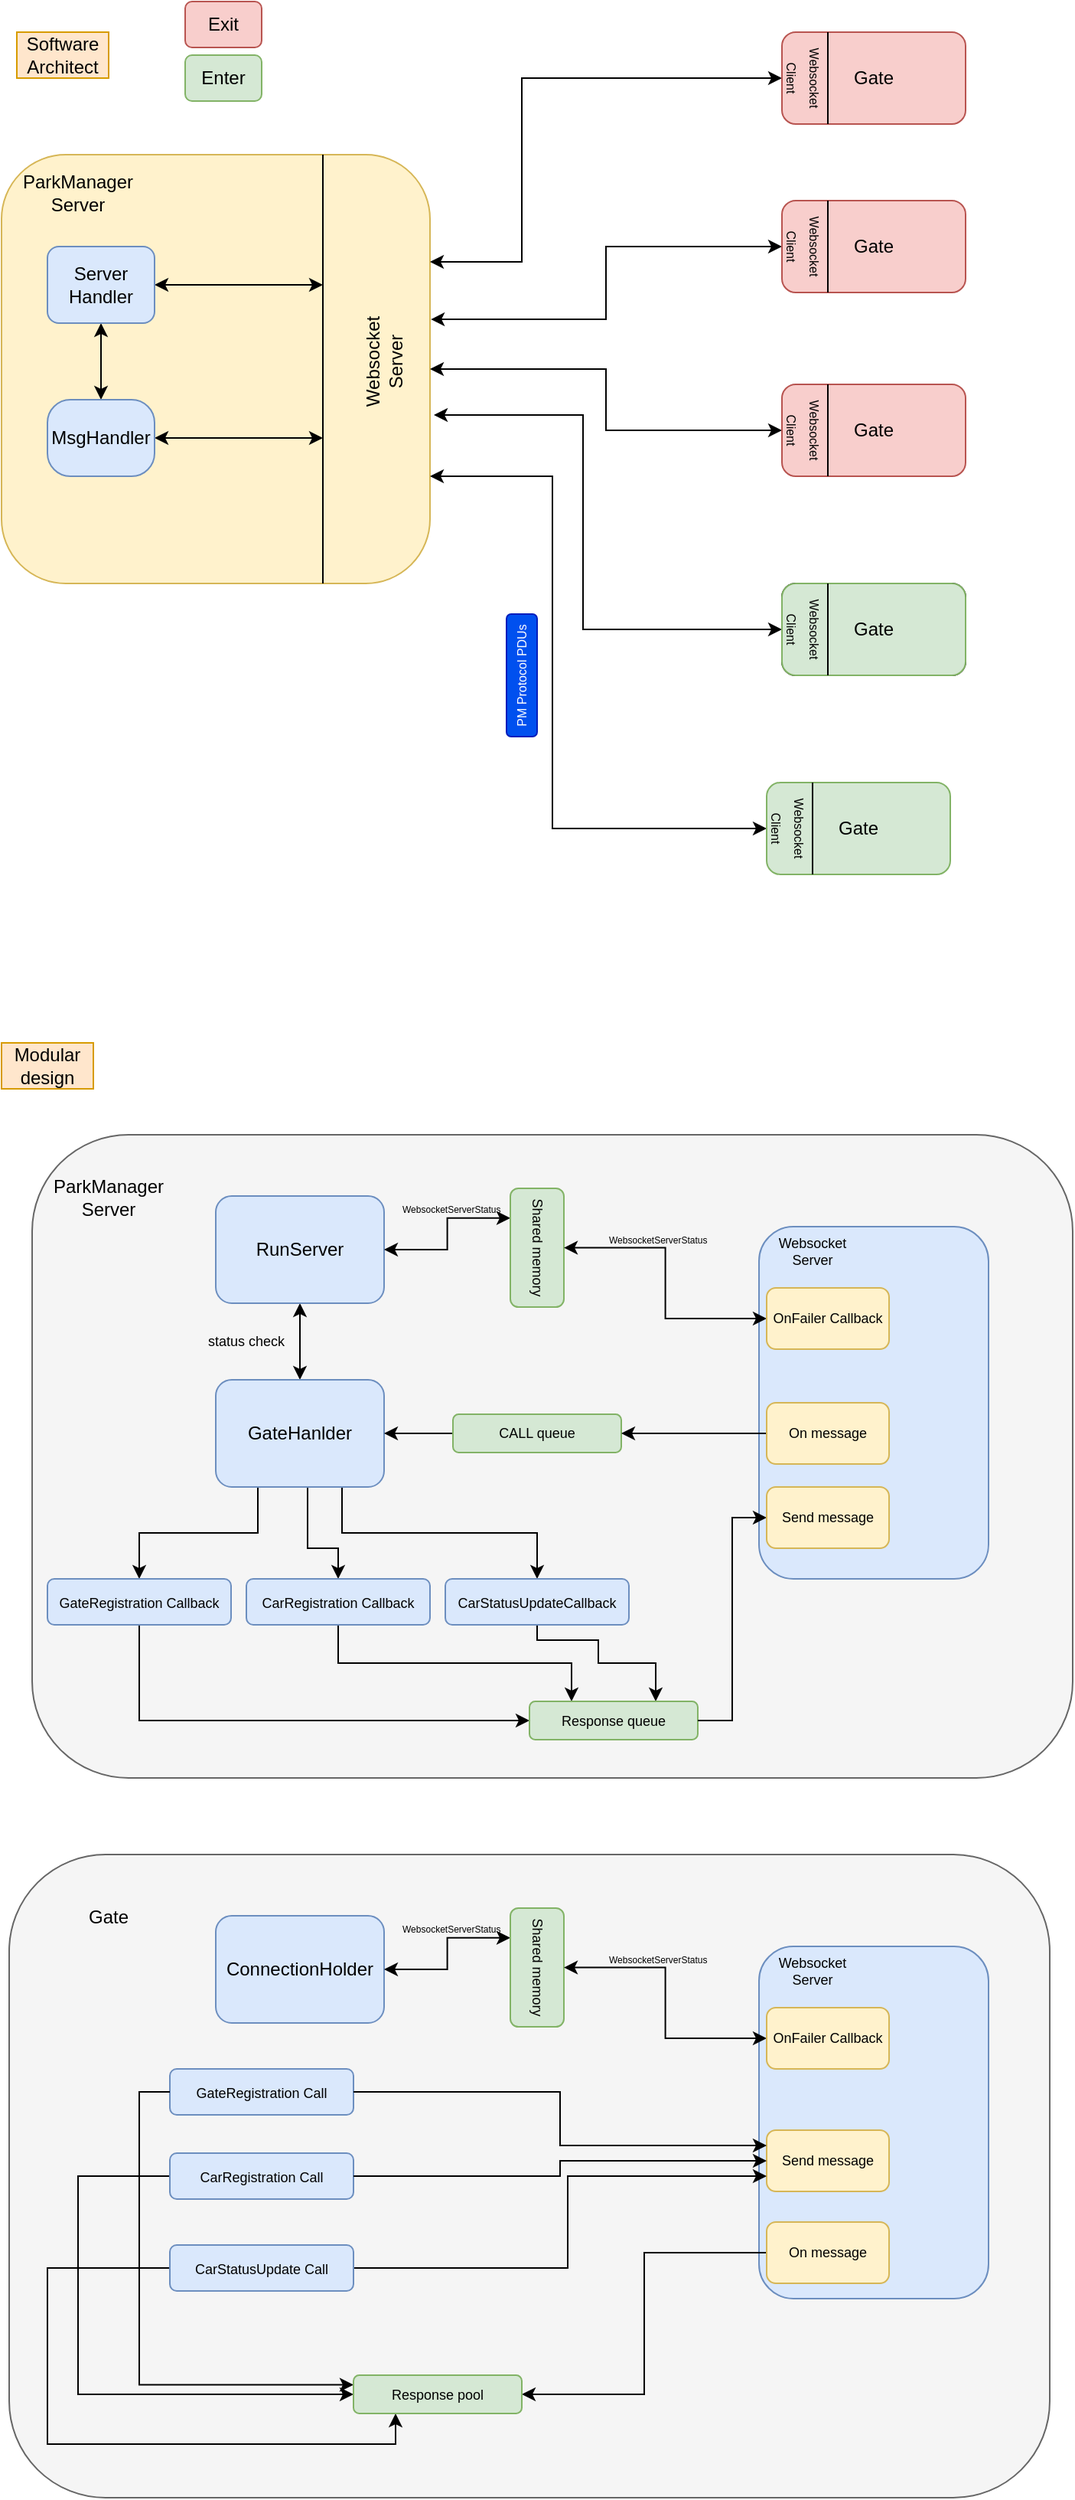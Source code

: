 <mxfile version="16.5.1" type="device" pages="5"><diagram id="ccvPEzOWgVInyqFFcZeO" name="ParkManager"><mxGraphModel dx="981" dy="597" grid="1" gridSize="10" guides="1" tooltips="1" connect="1" arrows="1" fold="1" page="1" pageScale="1" pageWidth="850" pageHeight="1100" math="0" shadow="0"><root><mxCell id="0"/><mxCell id="1" parent="0"/><mxCell id="xAMWjw6cHR-2HZPbJ4rY-1" value="" style="rounded=1;whiteSpace=wrap;html=1;fillColor=#fff2cc;strokeColor=#d6b656;" parent="1" vertex="1"><mxGeometry x="60" y="270" width="280" height="280" as="geometry"/></mxCell><mxCell id="xAMWjw6cHR-2HZPbJ4rY-3" value="ParkManager Server" style="text;html=1;strokeColor=none;fillColor=none;align=center;verticalAlign=middle;whiteSpace=wrap;rounded=0;" parent="1" vertex="1"><mxGeometry x="80" y="280" width="60" height="30" as="geometry"/></mxCell><mxCell id="xAMWjw6cHR-2HZPbJ4rY-14" style="edgeStyle=orthogonalEdgeStyle;rounded=0;orthogonalLoop=1;jettySize=auto;html=1;exitX=0;exitY=0.5;exitDx=0;exitDy=0;entryX=1;entryY=0.25;entryDx=0;entryDy=0;startArrow=classic;startFill=1;" parent="1" source="xAMWjw6cHR-2HZPbJ4rY-8" target="xAMWjw6cHR-2HZPbJ4rY-1" edge="1"><mxGeometry relative="1" as="geometry"><Array as="points"><mxPoint x="400" y="220"/><mxPoint x="400" y="340"/></Array></mxGeometry></mxCell><mxCell id="xAMWjw6cHR-2HZPbJ4rY-8" value="Gate" style="rounded=1;whiteSpace=wrap;html=1;fillColor=#f8cecc;strokeColor=#b85450;" parent="1" vertex="1"><mxGeometry x="570" y="190" width="120" height="60" as="geometry"/></mxCell><mxCell id="xAMWjw6cHR-2HZPbJ4rY-15" style="edgeStyle=orthogonalEdgeStyle;rounded=0;orthogonalLoop=1;jettySize=auto;html=1;exitX=0;exitY=0.5;exitDx=0;exitDy=0;entryX=1.002;entryY=0.384;entryDx=0;entryDy=0;entryPerimeter=0;startArrow=classic;startFill=1;" parent="1" source="xAMWjw6cHR-2HZPbJ4rY-9" target="xAMWjw6cHR-2HZPbJ4rY-1" edge="1"><mxGeometry relative="1" as="geometry"><Array as="points"><mxPoint x="455" y="330"/><mxPoint x="455" y="378"/></Array></mxGeometry></mxCell><mxCell id="xAMWjw6cHR-2HZPbJ4rY-9" value="Gate" style="rounded=1;whiteSpace=wrap;html=1;fillColor=#f8cecc;strokeColor=#b85450;" parent="1" vertex="1"><mxGeometry x="570" y="300" width="120" height="60" as="geometry"/></mxCell><mxCell id="xAMWjw6cHR-2HZPbJ4rY-16" style="edgeStyle=orthogonalEdgeStyle;rounded=0;orthogonalLoop=1;jettySize=auto;html=1;exitX=0;exitY=0.5;exitDx=0;exitDy=0;entryX=1;entryY=0.5;entryDx=0;entryDy=0;startArrow=classic;startFill=1;" parent="1" source="xAMWjw6cHR-2HZPbJ4rY-10" target="xAMWjw6cHR-2HZPbJ4rY-1" edge="1"><mxGeometry relative="1" as="geometry"/></mxCell><mxCell id="xAMWjw6cHR-2HZPbJ4rY-10" value="Gate" style="rounded=1;whiteSpace=wrap;html=1;fillColor=#f8cecc;strokeColor=#b85450;" parent="1" vertex="1"><mxGeometry x="570" y="420" width="120" height="60" as="geometry"/></mxCell><mxCell id="xAMWjw6cHR-2HZPbJ4rY-11" value="Gate" style="rounded=1;whiteSpace=wrap;html=1;" parent="1" vertex="1"><mxGeometry x="570" y="550" width="120" height="60" as="geometry"/></mxCell><mxCell id="xAMWjw6cHR-2HZPbJ4rY-23" style="edgeStyle=orthogonalEdgeStyle;rounded=0;orthogonalLoop=1;jettySize=auto;html=1;exitX=0;exitY=0.5;exitDx=0;exitDy=0;startArrow=classic;startFill=1;" parent="1" source="xAMWjw6cHR-2HZPbJ4rY-12" edge="1"><mxGeometry relative="1" as="geometry"><mxPoint x="340" y="480" as="targetPoint"/><Array as="points"><mxPoint x="420" y="710"/><mxPoint x="420" y="480"/></Array></mxGeometry></mxCell><mxCell id="xAMWjw6cHR-2HZPbJ4rY-12" value="Gate" style="rounded=1;whiteSpace=wrap;html=1;fillColor=#d5e8d4;strokeColor=#82b366;" parent="1" vertex="1"><mxGeometry x="560" y="680" width="120" height="60" as="geometry"/></mxCell><mxCell id="xAMWjw6cHR-2HZPbJ4rY-25" style="edgeStyle=orthogonalEdgeStyle;rounded=0;orthogonalLoop=1;jettySize=auto;html=1;exitX=0;exitY=0.5;exitDx=0;exitDy=0;entryX=1.009;entryY=0.607;entryDx=0;entryDy=0;entryPerimeter=0;startArrow=classic;startFill=1;" parent="1" source="xAMWjw6cHR-2HZPbJ4rY-13" target="xAMWjw6cHR-2HZPbJ4rY-1" edge="1"><mxGeometry relative="1" as="geometry"><Array as="points"><mxPoint x="440" y="580"/><mxPoint x="440" y="440"/></Array></mxGeometry></mxCell><mxCell id="xAMWjw6cHR-2HZPbJ4rY-13" value="Gate" style="rounded=1;whiteSpace=wrap;html=1;fillColor=#d5e8d4;strokeColor=#82b366;" parent="1" vertex="1"><mxGeometry x="570" y="550" width="120" height="60" as="geometry"/></mxCell><mxCell id="xAMWjw6cHR-2HZPbJ4rY-22" value="" style="endArrow=none;html=1;rounded=0;entryX=0.75;entryY=0;entryDx=0;entryDy=0;" parent="1" target="xAMWjw6cHR-2HZPbJ4rY-1" edge="1"><mxGeometry width="50" height="50" relative="1" as="geometry"><mxPoint x="270" y="550" as="sourcePoint"/><mxPoint x="290" y="390" as="targetPoint"/></mxGeometry></mxCell><mxCell id="xAMWjw6cHR-2HZPbJ4rY-26" value="Websocket Server" style="text;html=1;strokeColor=none;fillColor=none;align=center;verticalAlign=middle;whiteSpace=wrap;rounded=0;rotation=-90;" parent="1" vertex="1"><mxGeometry x="280" y="390" width="60" height="30" as="geometry"/></mxCell><mxCell id="xAMWjw6cHR-2HZPbJ4rY-30" style="edgeStyle=orthogonalEdgeStyle;rounded=0;orthogonalLoop=1;jettySize=auto;html=1;exitX=1;exitY=0.5;exitDx=0;exitDy=0;startArrow=classic;startFill=1;" parent="1" source="xAMWjw6cHR-2HZPbJ4rY-27" edge="1"><mxGeometry relative="1" as="geometry"><mxPoint x="270" y="355" as="targetPoint"/></mxGeometry></mxCell><mxCell id="xAMWjw6cHR-2HZPbJ4rY-32" style="edgeStyle=orthogonalEdgeStyle;rounded=0;orthogonalLoop=1;jettySize=auto;html=1;exitX=0.5;exitY=1;exitDx=0;exitDy=0;entryX=0.5;entryY=0;entryDx=0;entryDy=0;startArrow=classic;startFill=1;" parent="1" source="xAMWjw6cHR-2HZPbJ4rY-27" target="xAMWjw6cHR-2HZPbJ4rY-29" edge="1"><mxGeometry relative="1" as="geometry"/></mxCell><mxCell id="xAMWjw6cHR-2HZPbJ4rY-27" value="Server Handler" style="rounded=1;whiteSpace=wrap;html=1;fillColor=#dae8fc;strokeColor=#6c8ebf;" parent="1" vertex="1"><mxGeometry x="90" y="330" width="70" height="50" as="geometry"/></mxCell><mxCell id="xAMWjw6cHR-2HZPbJ4rY-31" style="edgeStyle=orthogonalEdgeStyle;rounded=0;orthogonalLoop=1;jettySize=auto;html=1;exitX=1;exitY=0.5;exitDx=0;exitDy=0;startArrow=classic;startFill=1;" parent="1" source="xAMWjw6cHR-2HZPbJ4rY-29" edge="1"><mxGeometry relative="1" as="geometry"><mxPoint x="270" y="455" as="targetPoint"/></mxGeometry></mxCell><mxCell id="xAMWjw6cHR-2HZPbJ4rY-29" value="MsgHandler" style="rounded=1;whiteSpace=wrap;html=1;arcSize=30;fillColor=#dae8fc;strokeColor=#6c8ebf;" parent="1" vertex="1"><mxGeometry x="90" y="430" width="70" height="50" as="geometry"/></mxCell><mxCell id="icVspY-uI6BDMVssYA2z-1" value="" style="endArrow=none;html=1;rounded=0;entryX=0.25;entryY=0;entryDx=0;entryDy=0;exitX=0.25;exitY=1;exitDx=0;exitDy=0;" parent="1" source="xAMWjw6cHR-2HZPbJ4rY-8" target="xAMWjw6cHR-2HZPbJ4rY-8" edge="1"><mxGeometry width="50" height="50" relative="1" as="geometry"><mxPoint x="570" y="240" as="sourcePoint"/><mxPoint x="620" y="190" as="targetPoint"/></mxGeometry></mxCell><mxCell id="icVspY-uI6BDMVssYA2z-2" value="" style="endArrow=none;html=1;rounded=0;entryX=0.25;entryY=0;entryDx=0;entryDy=0;exitX=0.25;exitY=1;exitDx=0;exitDy=0;" parent="1" edge="1"><mxGeometry width="50" height="50" relative="1" as="geometry"><mxPoint x="600" y="360" as="sourcePoint"/><mxPoint x="600" y="300" as="targetPoint"/></mxGeometry></mxCell><mxCell id="icVspY-uI6BDMVssYA2z-4" value="" style="endArrow=none;html=1;rounded=0;entryX=0.25;entryY=0;entryDx=0;entryDy=0;exitX=0.25;exitY=1;exitDx=0;exitDy=0;" parent="1" edge="1"><mxGeometry width="50" height="50" relative="1" as="geometry"><mxPoint x="600" y="480" as="sourcePoint"/><mxPoint x="600" y="420" as="targetPoint"/></mxGeometry></mxCell><mxCell id="icVspY-uI6BDMVssYA2z-5" value="" style="endArrow=none;html=1;rounded=0;entryX=0.25;entryY=0;entryDx=0;entryDy=0;exitX=0.25;exitY=1;exitDx=0;exitDy=0;" parent="1" edge="1"><mxGeometry width="50" height="50" relative="1" as="geometry"><mxPoint x="600" y="610" as="sourcePoint"/><mxPoint x="600" y="550" as="targetPoint"/></mxGeometry></mxCell><mxCell id="icVspY-uI6BDMVssYA2z-6" value="" style="endArrow=none;html=1;rounded=0;entryX=0.25;entryY=0;entryDx=0;entryDy=0;exitX=0.25;exitY=1;exitDx=0;exitDy=0;" parent="1" edge="1"><mxGeometry width="50" height="50" relative="1" as="geometry"><mxPoint x="590" y="740" as="sourcePoint"/><mxPoint x="590" y="680" as="targetPoint"/></mxGeometry></mxCell><mxCell id="icVspY-uI6BDMVssYA2z-7" value="&lt;font style=&quot;font-size: 8px&quot;&gt;Websocket Client&lt;/font&gt;" style="text;html=1;strokeColor=none;fillColor=none;align=center;verticalAlign=middle;whiteSpace=wrap;rounded=0;rotation=90;" parent="1" vertex="1"><mxGeometry x="560" y="442.5" width="50" height="15" as="geometry"/></mxCell><mxCell id="icVspY-uI6BDMVssYA2z-9" value="&lt;font style=&quot;font-size: 8px&quot;&gt;Websocket Client&lt;/font&gt;" style="text;html=1;strokeColor=none;fillColor=none;align=center;verticalAlign=middle;whiteSpace=wrap;rounded=0;rotation=90;" parent="1" vertex="1"><mxGeometry x="560" y="572.5" width="50" height="15" as="geometry"/></mxCell><mxCell id="icVspY-uI6BDMVssYA2z-10" value="&lt;font style=&quot;font-size: 8px&quot;&gt;Websocket Client&lt;/font&gt;" style="text;html=1;strokeColor=none;fillColor=none;align=center;verticalAlign=middle;whiteSpace=wrap;rounded=0;rotation=90;" parent="1" vertex="1"><mxGeometry x="550" y="702.5" width="50" height="15" as="geometry"/></mxCell><mxCell id="icVspY-uI6BDMVssYA2z-11" value="&lt;font style=&quot;font-size: 8px&quot;&gt;Websocket Client&lt;/font&gt;" style="text;html=1;strokeColor=none;fillColor=none;align=center;verticalAlign=middle;whiteSpace=wrap;rounded=0;rotation=90;" parent="1" vertex="1"><mxGeometry x="560" y="322.5" width="50" height="15" as="geometry"/></mxCell><mxCell id="icVspY-uI6BDMVssYA2z-12" value="&lt;font style=&quot;font-size: 8px&quot;&gt;Websocket Client&lt;/font&gt;" style="text;html=1;strokeColor=none;fillColor=none;align=center;verticalAlign=middle;whiteSpace=wrap;rounded=0;rotation=90;" parent="1" vertex="1"><mxGeometry x="560" y="213.75" width="50" height="12.5" as="geometry"/></mxCell><mxCell id="vKrY3HdO_2nC5hR45J8D-1" value="PM Protocol PDUs" style="rounded=1;whiteSpace=wrap;html=1;fontSize=8;rotation=-90;fillColor=#0050ef;strokeColor=#001DBC;fontColor=#ffffff;" parent="1" vertex="1"><mxGeometry x="360" y="600" width="80" height="20" as="geometry"/></mxCell><mxCell id="LNc6ZpSHFN269FD_98l3-1" value="Software Architect" style="text;html=1;strokeColor=#d79b00;fillColor=#ffe6cc;align=center;verticalAlign=middle;whiteSpace=wrap;rounded=0;" vertex="1" parent="1"><mxGeometry x="70" y="190" width="60" height="30" as="geometry"/></mxCell><mxCell id="LNc6ZpSHFN269FD_98l3-2" value="Modular design" style="text;html=1;strokeColor=#d79b00;fillColor=#ffe6cc;align=center;verticalAlign=middle;whiteSpace=wrap;rounded=0;" vertex="1" parent="1"><mxGeometry x="60" y="850" width="60" height="30" as="geometry"/></mxCell><mxCell id="LNc6ZpSHFN269FD_98l3-3" value="" style="rounded=1;whiteSpace=wrap;html=1;fillColor=#f5f5f5;fontColor=#333333;strokeColor=#666666;" vertex="1" parent="1"><mxGeometry x="80" y="910" width="680" height="420" as="geometry"/></mxCell><mxCell id="LNc6ZpSHFN269FD_98l3-4" value="ParkManager Server" style="text;html=1;strokeColor=none;fillColor=none;align=center;verticalAlign=middle;whiteSpace=wrap;rounded=0;" vertex="1" parent="1"><mxGeometry x="100" y="936.25" width="60" height="30" as="geometry"/></mxCell><mxCell id="JlPHNmOYEcWDHcw0Kgma-4" style="edgeStyle=orthogonalEdgeStyle;rounded=0;orthogonalLoop=1;jettySize=auto;html=1;exitX=0.5;exitY=1;exitDx=0;exitDy=0;entryX=0.5;entryY=0;entryDx=0;entryDy=0;fontSize=9;startArrow=classic;startFill=1;" edge="1" parent="1" source="LNc6ZpSHFN269FD_98l3-5" target="LNc6ZpSHFN269FD_98l3-7"><mxGeometry relative="1" as="geometry"/></mxCell><mxCell id="LNc6ZpSHFN269FD_98l3-5" value="RunServer" style="rounded=1;whiteSpace=wrap;html=1;fillColor=#dae8fc;strokeColor=#6c8ebf;" vertex="1" parent="1"><mxGeometry x="200" y="950" width="110" height="70" as="geometry"/></mxCell><mxCell id="JlPHNmOYEcWDHcw0Kgma-1" style="edgeStyle=orthogonalEdgeStyle;rounded=0;orthogonalLoop=1;jettySize=auto;html=1;exitX=0.25;exitY=1;exitDx=0;exitDy=0;fontSize=9;" edge="1" parent="1" source="LNc6ZpSHFN269FD_98l3-7" target="LNc6ZpSHFN269FD_98l3-9"><mxGeometry relative="1" as="geometry"/></mxCell><mxCell id="JlPHNmOYEcWDHcw0Kgma-2" style="edgeStyle=orthogonalEdgeStyle;rounded=0;orthogonalLoop=1;jettySize=auto;html=1;exitX=0.5;exitY=1;exitDx=0;exitDy=0;entryX=0.5;entryY=0;entryDx=0;entryDy=0;fontSize=9;" edge="1" parent="1" source="LNc6ZpSHFN269FD_98l3-7" target="4vvNLvdqRkYEd7FX4shW-1"><mxGeometry relative="1" as="geometry"><Array as="points"><mxPoint x="260" y="1140"/><mxPoint x="260" y="1180"/><mxPoint x="280" y="1180"/></Array></mxGeometry></mxCell><mxCell id="JlPHNmOYEcWDHcw0Kgma-3" style="edgeStyle=orthogonalEdgeStyle;rounded=0;orthogonalLoop=1;jettySize=auto;html=1;exitX=0.75;exitY=1;exitDx=0;exitDy=0;entryX=0.5;entryY=0;entryDx=0;entryDy=0;fontSize=9;" edge="1" parent="1" source="LNc6ZpSHFN269FD_98l3-7" target="Hw7435iLDRdHjNxrCk1t-1"><mxGeometry relative="1" as="geometry"/></mxCell><mxCell id="LNc6ZpSHFN269FD_98l3-7" value="GateHanlder" style="rounded=1;whiteSpace=wrap;html=1;fillColor=#dae8fc;strokeColor=#6c8ebf;" vertex="1" parent="1"><mxGeometry x="200" y="1070" width="110" height="70" as="geometry"/></mxCell><mxCell id="JlPHNmOYEcWDHcw0Kgma-33" style="edgeStyle=orthogonalEdgeStyle;rounded=0;orthogonalLoop=1;jettySize=auto;html=1;exitX=0.5;exitY=1;exitDx=0;exitDy=0;entryX=0;entryY=0.5;entryDx=0;entryDy=0;fontSize=9;startArrow=none;startFill=0;endArrow=classic;endFill=1;" edge="1" parent="1" source="LNc6ZpSHFN269FD_98l3-9" target="JlPHNmOYEcWDHcw0Kgma-22"><mxGeometry relative="1" as="geometry"/></mxCell><mxCell id="LNc6ZpSHFN269FD_98l3-9" value="&lt;font style=&quot;font-size: 9px&quot;&gt;GateRegistration Callback&lt;/font&gt;" style="rounded=1;whiteSpace=wrap;html=1;fillColor=#dae8fc;strokeColor=#6c8ebf;" vertex="1" parent="1"><mxGeometry x="90" y="1200" width="120" height="30" as="geometry"/></mxCell><mxCell id="JlPHNmOYEcWDHcw0Kgma-34" style="edgeStyle=orthogonalEdgeStyle;rounded=0;orthogonalLoop=1;jettySize=auto;html=1;exitX=0.5;exitY=1;exitDx=0;exitDy=0;entryX=0.25;entryY=0;entryDx=0;entryDy=0;fontSize=9;startArrow=none;startFill=0;endArrow=classic;endFill=1;" edge="1" parent="1" source="4vvNLvdqRkYEd7FX4shW-1" target="JlPHNmOYEcWDHcw0Kgma-22"><mxGeometry relative="1" as="geometry"/></mxCell><mxCell id="4vvNLvdqRkYEd7FX4shW-1" value="&lt;font style=&quot;font-size: 9px&quot;&gt;&lt;span&gt;CarRegistration&lt;/span&gt;&amp;nbsp;Callback&lt;/font&gt;" style="rounded=1;whiteSpace=wrap;html=1;fillColor=#dae8fc;strokeColor=#6c8ebf;" vertex="1" parent="1"><mxGeometry x="220" y="1200" width="120" height="30" as="geometry"/></mxCell><mxCell id="JlPHNmOYEcWDHcw0Kgma-35" style="edgeStyle=orthogonalEdgeStyle;rounded=0;orthogonalLoop=1;jettySize=auto;html=1;exitX=0.5;exitY=1;exitDx=0;exitDy=0;entryX=0.75;entryY=0;entryDx=0;entryDy=0;fontSize=9;startArrow=none;startFill=0;endArrow=classic;endFill=1;" edge="1" parent="1" source="Hw7435iLDRdHjNxrCk1t-1" target="JlPHNmOYEcWDHcw0Kgma-22"><mxGeometry relative="1" as="geometry"><Array as="points"><mxPoint x="410" y="1240"/><mxPoint x="450" y="1240"/><mxPoint x="450" y="1255"/><mxPoint x="488" y="1255"/></Array></mxGeometry></mxCell><mxCell id="Hw7435iLDRdHjNxrCk1t-1" value="&lt;font style=&quot;font-size: 9px&quot;&gt;&lt;span&gt;CarStatusUpdate&lt;/span&gt;Callback&lt;/font&gt;" style="rounded=1;whiteSpace=wrap;html=1;fillColor=#dae8fc;strokeColor=#6c8ebf;" vertex="1" parent="1"><mxGeometry x="350" y="1200" width="120" height="30" as="geometry"/></mxCell><mxCell id="JlPHNmOYEcWDHcw0Kgma-5" value="status check" style="text;html=1;strokeColor=none;fillColor=none;align=center;verticalAlign=middle;whiteSpace=wrap;rounded=0;fontSize=9;" vertex="1" parent="1"><mxGeometry x="190" y="1030" width="60" height="30" as="geometry"/></mxCell><mxCell id="JlPHNmOYEcWDHcw0Kgma-7" style="edgeStyle=orthogonalEdgeStyle;rounded=0;orthogonalLoop=1;jettySize=auto;html=1;exitX=0.25;exitY=1;exitDx=0;exitDy=0;fontSize=9;startArrow=classic;startFill=1;" edge="1" parent="1" source="JlPHNmOYEcWDHcw0Kgma-6" target="LNc6ZpSHFN269FD_98l3-5"><mxGeometry relative="1" as="geometry"/></mxCell><mxCell id="JlPHNmOYEcWDHcw0Kgma-6" value="Shared memory" style="rounded=1;whiteSpace=wrap;html=1;fontSize=9;rotation=90;fillColor=#d5e8d4;strokeColor=#82b366;" vertex="1" parent="1"><mxGeometry x="371.25" y="966.25" width="77.5" height="35" as="geometry"/></mxCell><mxCell id="JlPHNmOYEcWDHcw0Kgma-9" value="&lt;font style=&quot;font-size: 6px&quot;&gt;WebsocketServerStatus&lt;/font&gt;" style="text;whiteSpace=wrap;html=1;fontSize=9;" vertex="1" parent="1"><mxGeometry x="320" y="946.25" width="60" height="20" as="geometry"/></mxCell><mxCell id="JlPHNmOYEcWDHcw0Kgma-13" style="edgeStyle=orthogonalEdgeStyle;rounded=0;orthogonalLoop=1;jettySize=auto;html=1;exitX=0;exitY=0.5;exitDx=0;exitDy=0;entryX=1;entryY=0.5;entryDx=0;entryDy=0;fontSize=9;startArrow=none;startFill=0;" edge="1" parent="1" source="JlPHNmOYEcWDHcw0Kgma-12" target="LNc6ZpSHFN269FD_98l3-7"><mxGeometry relative="1" as="geometry"/></mxCell><mxCell id="JlPHNmOYEcWDHcw0Kgma-12" value="&lt;font style=&quot;font-size: 9px&quot;&gt;CALL queue&lt;/font&gt;" style="rounded=1;whiteSpace=wrap;html=1;fontSize=6;fillColor=#d5e8d4;strokeColor=#82b366;" vertex="1" parent="1"><mxGeometry x="355" y="1092.5" width="110" height="25" as="geometry"/></mxCell><mxCell id="JlPHNmOYEcWDHcw0Kgma-14" value="" style="rounded=1;whiteSpace=wrap;html=1;fontSize=9;rotation=90;fillColor=#dae8fc;strokeColor=#6c8ebf;" vertex="1" parent="1"><mxGeometry x="515" y="1010" width="230" height="150" as="geometry"/></mxCell><mxCell id="JlPHNmOYEcWDHcw0Kgma-15" value="Websocket Server" style="text;html=1;strokeColor=none;fillColor=none;align=center;verticalAlign=middle;whiteSpace=wrap;rounded=0;fontSize=9;" vertex="1" parent="1"><mxGeometry x="560" y="971.25" width="60" height="30" as="geometry"/></mxCell><mxCell id="JlPHNmOYEcWDHcw0Kgma-20" style="edgeStyle=orthogonalEdgeStyle;rounded=0;orthogonalLoop=1;jettySize=auto;html=1;exitX=0;exitY=0.5;exitDx=0;exitDy=0;fontSize=9;startArrow=classic;startFill=1;endArrow=classic;endFill=1;" edge="1" parent="1" source="JlPHNmOYEcWDHcw0Kgma-17" target="JlPHNmOYEcWDHcw0Kgma-6"><mxGeometry relative="1" as="geometry"/></mxCell><mxCell id="JlPHNmOYEcWDHcw0Kgma-17" value="OnFailer Callback" style="rounded=1;whiteSpace=wrap;html=1;fontSize=9;fillColor=#fff2cc;strokeColor=#d6b656;" vertex="1" parent="1"><mxGeometry x="560" y="1010" width="80" height="40" as="geometry"/></mxCell><mxCell id="JlPHNmOYEcWDHcw0Kgma-19" style="edgeStyle=orthogonalEdgeStyle;rounded=0;orthogonalLoop=1;jettySize=auto;html=1;exitX=0;exitY=0.5;exitDx=0;exitDy=0;entryX=1;entryY=0.5;entryDx=0;entryDy=0;fontSize=9;startArrow=none;startFill=0;endArrow=classic;endFill=1;" edge="1" parent="1" source="JlPHNmOYEcWDHcw0Kgma-18" target="JlPHNmOYEcWDHcw0Kgma-12"><mxGeometry relative="1" as="geometry"/></mxCell><mxCell id="JlPHNmOYEcWDHcw0Kgma-18" value="On message" style="rounded=1;whiteSpace=wrap;html=1;fontSize=9;fillColor=#fff2cc;strokeColor=#d6b656;" vertex="1" parent="1"><mxGeometry x="560" y="1085" width="80" height="40" as="geometry"/></mxCell><mxCell id="JlPHNmOYEcWDHcw0Kgma-21" value="&lt;font style=&quot;font-size: 6px&quot;&gt;WebsocketServerStatus&lt;/font&gt;" style="text;whiteSpace=wrap;html=1;fontSize=9;" vertex="1" parent="1"><mxGeometry x="455" y="966.25" width="60" height="20" as="geometry"/></mxCell><mxCell id="JlPHNmOYEcWDHcw0Kgma-22" value="&lt;font style=&quot;font-size: 9px&quot;&gt;Response queue&lt;/font&gt;" style="rounded=1;whiteSpace=wrap;html=1;fontSize=6;fillColor=#d5e8d4;strokeColor=#82b366;" vertex="1" parent="1"><mxGeometry x="405" y="1280" width="110" height="25" as="geometry"/></mxCell><mxCell id="JlPHNmOYEcWDHcw0Kgma-32" style="edgeStyle=orthogonalEdgeStyle;rounded=0;orthogonalLoop=1;jettySize=auto;html=1;exitX=0;exitY=0.5;exitDx=0;exitDy=0;entryX=1;entryY=0.5;entryDx=0;entryDy=0;fontSize=9;startArrow=classic;startFill=1;endArrow=none;endFill=0;" edge="1" parent="1" source="JlPHNmOYEcWDHcw0Kgma-29" target="JlPHNmOYEcWDHcw0Kgma-22"><mxGeometry relative="1" as="geometry"/></mxCell><mxCell id="JlPHNmOYEcWDHcw0Kgma-29" value="Send message" style="rounded=1;whiteSpace=wrap;html=1;fontSize=9;fillColor=#fff2cc;strokeColor=#d6b656;" vertex="1" parent="1"><mxGeometry x="560" y="1140" width="80" height="40" as="geometry"/></mxCell><mxCell id="JlPHNmOYEcWDHcw0Kgma-36" value="" style="rounded=1;whiteSpace=wrap;html=1;fillColor=#f5f5f5;strokeColor=#666666;fontColor=#333333;" vertex="1" parent="1"><mxGeometry x="65" y="1380" width="680" height="420" as="geometry"/></mxCell><mxCell id="JlPHNmOYEcWDHcw0Kgma-37" value="Gate" style="text;html=1;strokeColor=none;fillColor=none;align=center;verticalAlign=middle;whiteSpace=wrap;rounded=0;" vertex="1" parent="1"><mxGeometry x="100" y="1406.25" width="60" height="30" as="geometry"/></mxCell><mxCell id="JlPHNmOYEcWDHcw0Kgma-39" value="ConnectionHolder" style="rounded=1;whiteSpace=wrap;html=1;fillColor=#dae8fc;strokeColor=#6c8ebf;" vertex="1" parent="1"><mxGeometry x="200" y="1420" width="110" height="70" as="geometry"/></mxCell><mxCell id="JlPHNmOYEcWDHcw0Kgma-45" value="&lt;font style=&quot;font-size: 9px&quot;&gt;GateRegistration Call&lt;/font&gt;" style="rounded=1;whiteSpace=wrap;html=1;fillColor=#dae8fc;strokeColor=#6c8ebf;" vertex="1" parent="1"><mxGeometry x="170" y="1520" width="120" height="30" as="geometry"/></mxCell><mxCell id="JlPHNmOYEcWDHcw0Kgma-80" style="edgeStyle=orthogonalEdgeStyle;rounded=0;orthogonalLoop=1;jettySize=auto;html=1;exitX=0;exitY=0.5;exitDx=0;exitDy=0;entryX=0;entryY=0.5;entryDx=0;entryDy=0;fontSize=9;startArrow=none;startFill=0;endArrow=classic;endFill=1;" edge="1" parent="1" source="JlPHNmOYEcWDHcw0Kgma-47" target="JlPHNmOYEcWDHcw0Kgma-77"><mxGeometry relative="1" as="geometry"><Array as="points"><mxPoint x="110" y="1590"/><mxPoint x="110" y="1733"/></Array></mxGeometry></mxCell><mxCell id="JlPHNmOYEcWDHcw0Kgma-47" value="&lt;font style=&quot;font-size: 9px&quot;&gt;&lt;span&gt;CarRegistration&lt;/span&gt;&amp;nbsp;Call&lt;/font&gt;" style="rounded=1;whiteSpace=wrap;html=1;fillColor=#dae8fc;strokeColor=#6c8ebf;" vertex="1" parent="1"><mxGeometry x="170" y="1575" width="120" height="30" as="geometry"/></mxCell><mxCell id="JlPHNmOYEcWDHcw0Kgma-51" style="edgeStyle=orthogonalEdgeStyle;rounded=0;orthogonalLoop=1;jettySize=auto;html=1;exitX=0.25;exitY=1;exitDx=0;exitDy=0;fontSize=9;startArrow=classic;startFill=1;" edge="1" parent="1" source="JlPHNmOYEcWDHcw0Kgma-52" target="JlPHNmOYEcWDHcw0Kgma-39"><mxGeometry relative="1" as="geometry"/></mxCell><mxCell id="JlPHNmOYEcWDHcw0Kgma-52" value="Shared memory" style="rounded=1;whiteSpace=wrap;html=1;fontSize=9;rotation=90;fillColor=#d5e8d4;strokeColor=#82b366;" vertex="1" parent="1"><mxGeometry x="371.25" y="1436.25" width="77.5" height="35" as="geometry"/></mxCell><mxCell id="JlPHNmOYEcWDHcw0Kgma-56" value="" style="rounded=1;whiteSpace=wrap;html=1;fontSize=9;rotation=90;fillColor=#dae8fc;strokeColor=#6c8ebf;" vertex="1" parent="1"><mxGeometry x="515" y="1480" width="230" height="150" as="geometry"/></mxCell><mxCell id="JlPHNmOYEcWDHcw0Kgma-53" value="&lt;font style=&quot;font-size: 6px&quot;&gt;WebsocketServerStatus&lt;/font&gt;" style="text;whiteSpace=wrap;html=1;fontSize=9;" vertex="1" parent="1"><mxGeometry x="320" y="1416.25" width="60" height="20" as="geometry"/></mxCell><mxCell id="JlPHNmOYEcWDHcw0Kgma-57" value="Websocket Server" style="text;html=1;strokeColor=none;fillColor=none;align=center;verticalAlign=middle;whiteSpace=wrap;rounded=0;fontSize=9;" vertex="1" parent="1"><mxGeometry x="560" y="1441.25" width="60" height="30" as="geometry"/></mxCell><mxCell id="JlPHNmOYEcWDHcw0Kgma-58" style="edgeStyle=orthogonalEdgeStyle;rounded=0;orthogonalLoop=1;jettySize=auto;html=1;exitX=0;exitY=0.5;exitDx=0;exitDy=0;fontSize=9;startArrow=classic;startFill=1;endArrow=classic;endFill=1;" edge="1" parent="1" source="JlPHNmOYEcWDHcw0Kgma-59" target="JlPHNmOYEcWDHcw0Kgma-52"><mxGeometry relative="1" as="geometry"/></mxCell><mxCell id="JlPHNmOYEcWDHcw0Kgma-59" value="OnFailer Callback" style="rounded=1;whiteSpace=wrap;html=1;fontSize=9;fillColor=#fff2cc;strokeColor=#d6b656;" vertex="1" parent="1"><mxGeometry x="560" y="1480" width="80" height="40" as="geometry"/></mxCell><mxCell id="JlPHNmOYEcWDHcw0Kgma-78" style="edgeStyle=orthogonalEdgeStyle;rounded=0;orthogonalLoop=1;jettySize=auto;html=1;exitX=0;exitY=0.5;exitDx=0;exitDy=0;entryX=1;entryY=0.5;entryDx=0;entryDy=0;fontSize=9;startArrow=none;startFill=0;endArrow=classic;endFill=1;" edge="1" parent="1" source="JlPHNmOYEcWDHcw0Kgma-61" target="JlPHNmOYEcWDHcw0Kgma-77"><mxGeometry relative="1" as="geometry"/></mxCell><mxCell id="JlPHNmOYEcWDHcw0Kgma-61" value="On message" style="rounded=1;whiteSpace=wrap;html=1;fontSize=9;fillColor=#fff2cc;strokeColor=#d6b656;" vertex="1" parent="1"><mxGeometry x="560" y="1620" width="80" height="40" as="geometry"/></mxCell><mxCell id="JlPHNmOYEcWDHcw0Kgma-62" value="&lt;font style=&quot;font-size: 6px&quot;&gt;WebsocketServerStatus&lt;/font&gt;" style="text;whiteSpace=wrap;html=1;fontSize=9;" vertex="1" parent="1"><mxGeometry x="455" y="1436.25" width="60" height="20" as="geometry"/></mxCell><mxCell id="JlPHNmOYEcWDHcw0Kgma-65" value="Send message" style="rounded=1;whiteSpace=wrap;html=1;fontSize=9;fillColor=#fff2cc;strokeColor=#d6b656;" vertex="1" parent="1"><mxGeometry x="560" y="1560" width="80" height="40" as="geometry"/></mxCell><mxCell id="JlPHNmOYEcWDHcw0Kgma-66" value="Exit" style="rounded=1;whiteSpace=wrap;html=1;fillColor=#f8cecc;strokeColor=#b85450;" vertex="1" parent="1"><mxGeometry x="180" y="170" width="50" height="30" as="geometry"/></mxCell><mxCell id="JlPHNmOYEcWDHcw0Kgma-67" value="Enter" style="rounded=1;whiteSpace=wrap;html=1;fillColor=#d5e8d4;strokeColor=#82b366;" vertex="1" parent="1"><mxGeometry x="180" y="205" width="50" height="30" as="geometry"/></mxCell><mxCell id="JlPHNmOYEcWDHcw0Kgma-76" style="edgeStyle=orthogonalEdgeStyle;rounded=0;orthogonalLoop=1;jettySize=auto;html=1;exitX=1;exitY=0.5;exitDx=0;exitDy=0;entryX=0;entryY=0.75;entryDx=0;entryDy=0;fontSize=9;startArrow=none;startFill=0;endArrow=classic;endFill=1;" edge="1" parent="1" source="JlPHNmOYEcWDHcw0Kgma-68" target="JlPHNmOYEcWDHcw0Kgma-65"><mxGeometry relative="1" as="geometry"><Array as="points"><mxPoint x="430" y="1650"/><mxPoint x="430" y="1590"/></Array></mxGeometry></mxCell><mxCell id="JlPHNmOYEcWDHcw0Kgma-81" style="edgeStyle=orthogonalEdgeStyle;rounded=0;orthogonalLoop=1;jettySize=auto;html=1;exitX=0;exitY=0.5;exitDx=0;exitDy=0;entryX=0.25;entryY=1;entryDx=0;entryDy=0;fontSize=9;startArrow=none;startFill=0;endArrow=classic;endFill=1;" edge="1" parent="1" source="JlPHNmOYEcWDHcw0Kgma-68" target="JlPHNmOYEcWDHcw0Kgma-77"><mxGeometry relative="1" as="geometry"><Array as="points"><mxPoint x="90" y="1650"/><mxPoint x="90" y="1765"/><mxPoint x="317" y="1765"/></Array></mxGeometry></mxCell><mxCell id="JlPHNmOYEcWDHcw0Kgma-68" value="&lt;font style=&quot;font-size: 9px&quot;&gt;CarStatusUpdate Call&lt;/font&gt;" style="rounded=1;whiteSpace=wrap;html=1;fillColor=#dae8fc;strokeColor=#6c8ebf;" vertex="1" parent="1"><mxGeometry x="170" y="1635" width="120" height="30" as="geometry"/></mxCell><mxCell id="JlPHNmOYEcWDHcw0Kgma-73" style="edgeStyle=orthogonalEdgeStyle;rounded=0;orthogonalLoop=1;jettySize=auto;html=1;exitX=1;exitY=0.5;exitDx=0;exitDy=0;entryX=0;entryY=0.25;entryDx=0;entryDy=0;fontSize=9;startArrow=none;startFill=0;endArrow=classic;endFill=1;" edge="1" parent="1" source="JlPHNmOYEcWDHcw0Kgma-45" target="JlPHNmOYEcWDHcw0Kgma-65"><mxGeometry relative="1" as="geometry"/></mxCell><mxCell id="JlPHNmOYEcWDHcw0Kgma-74" style="edgeStyle=orthogonalEdgeStyle;rounded=0;orthogonalLoop=1;jettySize=auto;html=1;exitX=1;exitY=0.5;exitDx=0;exitDy=0;fontSize=9;startArrow=none;startFill=0;endArrow=classic;endFill=1;" edge="1" parent="1" source="JlPHNmOYEcWDHcw0Kgma-47" target="JlPHNmOYEcWDHcw0Kgma-65"><mxGeometry relative="1" as="geometry"/></mxCell><mxCell id="JlPHNmOYEcWDHcw0Kgma-79" style="edgeStyle=orthogonalEdgeStyle;rounded=0;orthogonalLoop=1;jettySize=auto;html=1;exitX=0;exitY=0.25;exitDx=0;exitDy=0;entryX=0;entryY=0.5;entryDx=0;entryDy=0;fontSize=9;startArrow=classic;startFill=1;endArrow=none;endFill=0;" edge="1" parent="1" source="JlPHNmOYEcWDHcw0Kgma-77" target="JlPHNmOYEcWDHcw0Kgma-45"><mxGeometry relative="1" as="geometry"/></mxCell><mxCell id="JlPHNmOYEcWDHcw0Kgma-77" value="&lt;font style=&quot;font-size: 9px&quot;&gt;Response pool&lt;/font&gt;" style="rounded=1;whiteSpace=wrap;html=1;fontSize=6;fillColor=#d5e8d4;strokeColor=#82b366;" vertex="1" parent="1"><mxGeometry x="290" y="1720" width="110" height="25" as="geometry"/></mxCell></root></mxGraphModel></diagram><diagram id="Y3dCYuSsIxZBxTb_P_cD" name="Enterence"><mxGraphModel dx="813" dy="494" grid="1" gridSize="10" guides="1" tooltips="1" connect="1" arrows="1" fold="1" page="1" pageScale="1" pageWidth="850" pageHeight="1100" math="0" shadow="0"><root><mxCell id="Woz9GfFnthvf4W0DxhgW-0"/><mxCell id="Woz9GfFnthvf4W0DxhgW-1" parent="Woz9GfFnthvf4W0DxhgW-0"/><mxCell id="Woz9GfFnthvf4W0DxhgW-2" value="ParkManager" style="rounded=1;whiteSpace=wrap;html=1;fontSize=8;fillColor=#fff2cc;strokeColor=#d6b656;" parent="Woz9GfFnthvf4W0DxhgW-1" vertex="1"><mxGeometry x="100" y="160" width="120" height="60" as="geometry"/></mxCell><mxCell id="Woz9GfFnthvf4W0DxhgW-3" value="EnterenceGate" style="rounded=1;whiteSpace=wrap;html=1;fontSize=8;fillColor=#d5e8d4;strokeColor=#82b366;" parent="Woz9GfFnthvf4W0DxhgW-1" vertex="1"><mxGeometry x="440" y="160" width="120" height="60" as="geometry"/></mxCell><mxCell id="Woz9GfFnthvf4W0DxhgW-4" value="" style="endArrow=none;dashed=1;html=1;dashPattern=1 3;strokeWidth=2;rounded=0;fontSize=8;entryX=0.5;entryY=1;entryDx=0;entryDy=0;" parent="Woz9GfFnthvf4W0DxhgW-1" target="Woz9GfFnthvf4W0DxhgW-2" edge="1"><mxGeometry width="50" height="50" relative="1" as="geometry"><mxPoint x="160" y="720" as="sourcePoint"/><mxPoint x="180" y="220" as="targetPoint"/></mxGeometry></mxCell><mxCell id="Woz9GfFnthvf4W0DxhgW-5" value="" style="endArrow=none;dashed=1;html=1;dashPattern=1 3;strokeWidth=2;rounded=0;fontSize=8;entryX=0.5;entryY=1;entryDx=0;entryDy=0;" parent="Woz9GfFnthvf4W0DxhgW-1" edge="1"><mxGeometry width="50" height="50" relative="1" as="geometry"><mxPoint x="500" y="720" as="sourcePoint"/><mxPoint x="499.71" y="220" as="targetPoint"/></mxGeometry></mxCell><mxCell id="dfyT-nMDA26uDEY9x6hA-1" style="edgeStyle=orthogonalEdgeStyle;rounded=0;orthogonalLoop=1;jettySize=auto;html=1;exitX=0.75;exitY=0;exitDx=0;exitDy=0;entryX=0.75;entryY=1;entryDx=0;entryDy=0;fontSize=8;" parent="Woz9GfFnthvf4W0DxhgW-1" source="Woz9GfFnthvf4W0DxhgW-8" target="Woz9GfFnthvf4W0DxhgW-9" edge="1"><mxGeometry relative="1" as="geometry"/></mxCell><mxCell id="Woz9GfFnthvf4W0DxhgW-8" value="" style="rounded=1;whiteSpace=wrap;html=1;fontSize=8;rotation=90;fillColor=#e1d5e7;strokeColor=#9673a6;" parent="Woz9GfFnthvf4W0DxhgW-1" vertex="1"><mxGeometry x="110" y="310" width="100" height="20" as="geometry"/></mxCell><mxCell id="dfyT-nMDA26uDEY9x6hA-0" style="edgeStyle=orthogonalEdgeStyle;rounded=0;orthogonalLoop=1;jettySize=auto;html=1;exitX=0.25;exitY=1;exitDx=0;exitDy=0;entryX=0.25;entryY=0;entryDx=0;entryDy=0;fontSize=8;" parent="Woz9GfFnthvf4W0DxhgW-1" source="Woz9GfFnthvf4W0DxhgW-9" target="Woz9GfFnthvf4W0DxhgW-8" edge="1"><mxGeometry relative="1" as="geometry"/></mxCell><mxCell id="Woz9GfFnthvf4W0DxhgW-9" value="" style="rounded=1;whiteSpace=wrap;html=1;fontSize=8;rotation=90;fillColor=#e1d5e7;strokeColor=#9673a6;" parent="Woz9GfFnthvf4W0DxhgW-1" vertex="1"><mxGeometry x="450" y="310" width="100" height="20" as="geometry"/></mxCell><mxCell id="dfyT-nMDA26uDEY9x6hA-3" style="edgeStyle=orthogonalEdgeStyle;rounded=0;orthogonalLoop=1;jettySize=auto;html=1;exitX=0.75;exitY=0;exitDx=0;exitDy=0;entryX=0.75;entryY=1;entryDx=0;entryDy=0;fontSize=8;" parent="Woz9GfFnthvf4W0DxhgW-1" source="Woz9GfFnthvf4W0DxhgW-11" target="Woz9GfFnthvf4W0DxhgW-15" edge="1"><mxGeometry relative="1" as="geometry"/></mxCell><mxCell id="Woz9GfFnthvf4W0DxhgW-11" value="" style="rounded=1;whiteSpace=wrap;html=1;fontSize=8;rotation=90;fillColor=#e1d5e7;strokeColor=#9673a6;" parent="Woz9GfFnthvf4W0DxhgW-1" vertex="1"><mxGeometry x="110" y="540" width="100" height="20" as="geometry"/></mxCell><mxCell id="dfyT-nMDA26uDEY9x6hA-2" style="edgeStyle=orthogonalEdgeStyle;rounded=0;orthogonalLoop=1;jettySize=auto;html=1;exitX=0.25;exitY=1;exitDx=0;exitDy=0;entryX=0.25;entryY=0;entryDx=0;entryDy=0;fontSize=8;" parent="Woz9GfFnthvf4W0DxhgW-1" source="Woz9GfFnthvf4W0DxhgW-15" target="Woz9GfFnthvf4W0DxhgW-11" edge="1"><mxGeometry relative="1" as="geometry"/></mxCell><mxCell id="Woz9GfFnthvf4W0DxhgW-15" value="" style="rounded=1;whiteSpace=wrap;html=1;fontSize=8;rotation=90;fillColor=#e1d5e7;strokeColor=#9673a6;" parent="Woz9GfFnthvf4W0DxhgW-1" vertex="1"><mxGeometry x="450" y="540" width="100" height="20" as="geometry"/></mxCell><mxCell id="KLYgp8gyuayDu8dE5odY-0" value="&lt;font style=&quot;font-size: 7px&quot;&gt;GateRegistration&lt;/font&gt;" style="rounded=1;whiteSpace=wrap;html=1;fontSize=8;fillColor=#ffe6cc;strokeColor=#d79b00;" parent="Woz9GfFnthvf4W0DxhgW-1" vertex="1"><mxGeometry x="270" y="260" width="95" height="30" as="geometry"/></mxCell><mxCell id="KLYgp8gyuayDu8dE5odY-1" value="&lt;font style=&quot;font-size: 7px&quot;&gt;GateRegistrationResponse&lt;/font&gt;" style="rounded=1;whiteSpace=wrap;html=1;fontSize=8;fillColor=#ffe6cc;strokeColor=#d79b00;" parent="Woz9GfFnthvf4W0DxhgW-1" vertex="1"><mxGeometry x="270" y="310" width="95" height="30" as="geometry"/></mxCell><mxCell id="KLYgp8gyuayDu8dE5odY-2" value="&lt;font style=&quot;font-size: 7px&quot;&gt;CarRegistration&lt;/font&gt;" style="rounded=1;whiteSpace=wrap;html=1;fontSize=8;fillColor=#ffe6cc;strokeColor=#d79b00;" parent="Woz9GfFnthvf4W0DxhgW-1" vertex="1"><mxGeometry x="270" y="490" width="95" height="30" as="geometry"/></mxCell><mxCell id="KLYgp8gyuayDu8dE5odY-3" value="&lt;font style=&quot;font-size: 7px&quot;&gt;CarRegistrationResponse&lt;/font&gt;" style="rounded=1;whiteSpace=wrap;html=1;fontSize=8;fillColor=#ffe6cc;strokeColor=#d79b00;" parent="Woz9GfFnthvf4W0DxhgW-1" vertex="1"><mxGeometry x="270" y="540" width="95" height="30" as="geometry"/></mxCell></root></mxGraphModel></diagram><diagram id="ucEFxaE_Iijj3S2s-93k" name="Exit"><mxGraphModel dx="2062" dy="1225" grid="1" gridSize="10" guides="1" tooltips="1" connect="1" arrows="1" fold="1" page="1" pageScale="1" pageWidth="850" pageHeight="1100" math="0" shadow="0"><root><mxCell id="hHiQPgp3mM_s2LO6fAZE-0"/><mxCell id="hHiQPgp3mM_s2LO6fAZE-1" parent="hHiQPgp3mM_s2LO6fAZE-0"/><mxCell id="hHiQPgp3mM_s2LO6fAZE-2" value="ParkManager" style="rounded=1;whiteSpace=wrap;html=1;fontSize=8;fillColor=#fff2cc;strokeColor=#d6b656;" parent="hHiQPgp3mM_s2LO6fAZE-1" vertex="1"><mxGeometry x="110" y="170" width="120" height="60" as="geometry"/></mxCell><mxCell id="hHiQPgp3mM_s2LO6fAZE-3" value="ExitingGate" style="rounded=1;whiteSpace=wrap;html=1;fontSize=8;fillColor=#f8cecc;strokeColor=#b85450;" parent="hHiQPgp3mM_s2LO6fAZE-1" vertex="1"><mxGeometry x="450" y="170" width="120" height="60" as="geometry"/></mxCell><mxCell id="hHiQPgp3mM_s2LO6fAZE-4" value="" style="endArrow=none;dashed=1;html=1;dashPattern=1 3;strokeWidth=2;rounded=0;fontSize=8;entryX=0.5;entryY=1;entryDx=0;entryDy=0;" parent="hHiQPgp3mM_s2LO6fAZE-1" target="hHiQPgp3mM_s2LO6fAZE-2" edge="1"><mxGeometry width="50" height="50" relative="1" as="geometry"><mxPoint x="170" y="730" as="sourcePoint"/><mxPoint x="190" y="230" as="targetPoint"/></mxGeometry></mxCell><mxCell id="hHiQPgp3mM_s2LO6fAZE-5" value="" style="endArrow=none;dashed=1;html=1;dashPattern=1 3;strokeWidth=2;rounded=0;fontSize=8;entryX=0.5;entryY=1;entryDx=0;entryDy=0;" parent="hHiQPgp3mM_s2LO6fAZE-1" edge="1"><mxGeometry width="50" height="50" relative="1" as="geometry"><mxPoint x="510" y="730" as="sourcePoint"/><mxPoint x="509.71" y="230" as="targetPoint"/></mxGeometry></mxCell><mxCell id="yLoh9OwF4ttyBeAEkP8u-1" style="edgeStyle=orthogonalEdgeStyle;rounded=0;orthogonalLoop=1;jettySize=auto;html=1;exitX=0.75;exitY=0;exitDx=0;exitDy=0;entryX=0.75;entryY=1;entryDx=0;entryDy=0;fontSize=8;" parent="hHiQPgp3mM_s2LO6fAZE-1" source="hHiQPgp3mM_s2LO6fAZE-6" target="hHiQPgp3mM_s2LO6fAZE-7" edge="1"><mxGeometry relative="1" as="geometry"/></mxCell><mxCell id="hHiQPgp3mM_s2LO6fAZE-6" value="" style="rounded=1;whiteSpace=wrap;html=1;fontSize=8;rotation=90;fillColor=#e1d5e7;strokeColor=#9673a6;" parent="hHiQPgp3mM_s2LO6fAZE-1" vertex="1"><mxGeometry x="120" y="320" width="100" height="20" as="geometry"/></mxCell><mxCell id="yLoh9OwF4ttyBeAEkP8u-0" style="edgeStyle=orthogonalEdgeStyle;rounded=0;orthogonalLoop=1;jettySize=auto;html=1;exitX=0.25;exitY=1;exitDx=0;exitDy=0;entryX=0.25;entryY=0;entryDx=0;entryDy=0;fontSize=8;" parent="hHiQPgp3mM_s2LO6fAZE-1" source="hHiQPgp3mM_s2LO6fAZE-7" target="hHiQPgp3mM_s2LO6fAZE-6" edge="1"><mxGeometry relative="1" as="geometry"/></mxCell><mxCell id="hHiQPgp3mM_s2LO6fAZE-7" value="" style="rounded=1;whiteSpace=wrap;html=1;fontSize=8;rotation=90;fillColor=#e1d5e7;strokeColor=#9673a6;" parent="hHiQPgp3mM_s2LO6fAZE-1" vertex="1"><mxGeometry x="460" y="320" width="100" height="20" as="geometry"/></mxCell><mxCell id="yLoh9OwF4ttyBeAEkP8u-3" style="edgeStyle=orthogonalEdgeStyle;rounded=0;orthogonalLoop=1;jettySize=auto;html=1;exitX=0.75;exitY=0;exitDx=0;exitDy=0;entryX=0.75;entryY=1;entryDx=0;entryDy=0;fontSize=8;" parent="hHiQPgp3mM_s2LO6fAZE-1" source="hHiQPgp3mM_s2LO6fAZE-8" target="hHiQPgp3mM_s2LO6fAZE-9" edge="1"><mxGeometry relative="1" as="geometry"/></mxCell><mxCell id="hHiQPgp3mM_s2LO6fAZE-8" value="" style="rounded=1;whiteSpace=wrap;html=1;fontSize=8;rotation=90;fillColor=#e1d5e7;strokeColor=#9673a6;" parent="hHiQPgp3mM_s2LO6fAZE-1" vertex="1"><mxGeometry x="120" y="550" width="100" height="20" as="geometry"/></mxCell><mxCell id="yLoh9OwF4ttyBeAEkP8u-2" style="edgeStyle=orthogonalEdgeStyle;rounded=0;orthogonalLoop=1;jettySize=auto;html=1;exitX=0.25;exitY=1;exitDx=0;exitDy=0;entryX=0.25;entryY=0;entryDx=0;entryDy=0;fontSize=8;" parent="hHiQPgp3mM_s2LO6fAZE-1" source="hHiQPgp3mM_s2LO6fAZE-9" target="hHiQPgp3mM_s2LO6fAZE-8" edge="1"><mxGeometry relative="1" as="geometry"/></mxCell><mxCell id="hHiQPgp3mM_s2LO6fAZE-9" value="" style="rounded=1;whiteSpace=wrap;html=1;fontSize=8;rotation=90;fillColor=#e1d5e7;strokeColor=#9673a6;" parent="hHiQPgp3mM_s2LO6fAZE-1" vertex="1"><mxGeometry x="460" y="550" width="100" height="20" as="geometry"/></mxCell><mxCell id="4ARf43RdbqYZNi2EK2gM-0" value="&lt;font style=&quot;font-size: 7px&quot;&gt;GateRegistration&lt;/font&gt;" style="rounded=1;whiteSpace=wrap;html=1;fontSize=8;fillColor=#ffe6cc;strokeColor=#d79b00;" parent="hHiQPgp3mM_s2LO6fAZE-1" vertex="1"><mxGeometry x="280" y="270" width="95" height="30" as="geometry"/></mxCell><mxCell id="4ARf43RdbqYZNi2EK2gM-1" value="&lt;font style=&quot;font-size: 7px&quot;&gt;GateRegistrationResponse&lt;/font&gt;" style="rounded=1;whiteSpace=wrap;html=1;fontSize=8;fillColor=#ffe6cc;strokeColor=#d79b00;" parent="hHiQPgp3mM_s2LO6fAZE-1" vertex="1"><mxGeometry x="280" y="320" width="95" height="30" as="geometry"/></mxCell><mxCell id="4ARf43RdbqYZNi2EK2gM-2" value="&lt;font style=&quot;font-size: 7px&quot;&gt;CarStatusUpdate&lt;/font&gt;" style="rounded=1;whiteSpace=wrap;html=1;fontSize=8;fillColor=#ffe6cc;strokeColor=#d79b00;" parent="hHiQPgp3mM_s2LO6fAZE-1" vertex="1"><mxGeometry x="280" y="500" width="95" height="30" as="geometry"/></mxCell><mxCell id="4ARf43RdbqYZNi2EK2gM-3" value="&lt;font style=&quot;font-size: 7px&quot;&gt;CarStatusUpdateResponse&lt;/font&gt;" style="rounded=1;whiteSpace=wrap;html=1;fontSize=8;fillColor=#ffe6cc;strokeColor=#d79b00;" parent="hHiQPgp3mM_s2LO6fAZE-1" vertex="1"><mxGeometry x="280" y="550" width="95" height="30" as="geometry"/></mxCell></root></mxGraphModel></diagram><diagram id="sS-fPZwmO_2TUA3hS5Gm" name="PDUs"><mxGraphModel dx="982" dy="583" grid="1" gridSize="10" guides="1" tooltips="1" connect="1" arrows="1" fold="1" page="1" pageScale="1" pageWidth="850" pageHeight="1100" math="0" shadow="0"><root><mxCell id="zClwz843Th1LQK5kW9QG-0"/><mxCell id="zClwz843Th1LQK5kW9QG-1" parent="zClwz843Th1LQK5kW9QG-0"/><mxCell id="qdi3SBgdtxg1G9etuZTV-0" value="&lt;font style=&quot;font-size: 7px&quot;&gt;GateRegistration&lt;/font&gt;" style="rounded=1;whiteSpace=wrap;html=1;fontSize=8;fillColor=#ffe6cc;strokeColor=#d79b00;" vertex="1" parent="zClwz843Th1LQK5kW9QG-1"><mxGeometry x="421.75" y="140" width="95" height="30" as="geometry"/></mxCell><mxCell id="ttPnYDy5njJis6LEcm2w-0" value="&lt;font style=&quot;font-size: 7px&quot;&gt;GateRegistrationResponse&lt;/font&gt;" style="rounded=1;whiteSpace=wrap;html=1;fontSize=8;fillColor=#ffe6cc;strokeColor=#d79b00;" vertex="1" parent="zClwz843Th1LQK5kW9QG-1"><mxGeometry x="421.75" y="300" width="95" height="30" as="geometry"/></mxCell><mxCell id="Z87lLlLmidMCQ-T6eqnP-0" value="&lt;font style=&quot;font-size: 7px&quot;&gt;CarRegistration&lt;/font&gt;" style="rounded=1;whiteSpace=wrap;html=1;fontSize=8;fillColor=#ffe6cc;strokeColor=#d79b00;" vertex="1" parent="zClwz843Th1LQK5kW9QG-1"><mxGeometry x="135" y="140" width="95" height="30" as="geometry"/></mxCell><mxCell id="re6D9X78fy3TtZwUhSeu-0" value="&lt;font style=&quot;font-size: 7px&quot;&gt;CarRegistrationResponse&lt;/font&gt;" style="rounded=1;whiteSpace=wrap;html=1;fontSize=8;fillColor=#ffe6cc;strokeColor=#d79b00;" vertex="1" parent="zClwz843Th1LQK5kW9QG-1"><mxGeometry x="140" y="300" width="95" height="30" as="geometry"/></mxCell><mxCell id="Ir2cFzOjE1HHYvL4Lp83-0" value="&lt;font style=&quot;font-size: 7px&quot;&gt;CarStatusUpdate&lt;/font&gt;" style="rounded=1;whiteSpace=wrap;html=1;fontSize=8;fillColor=#ffe6cc;strokeColor=#d79b00;" vertex="1" parent="zClwz843Th1LQK5kW9QG-1"><mxGeometry x="690" y="140" width="95" height="30" as="geometry"/></mxCell><mxCell id="aEXi6U1V7I1h9L1zTnCu-0" value="&lt;font style=&quot;font-size: 7px&quot;&gt;CarStatusUpdateResponse&lt;/font&gt;" style="rounded=1;whiteSpace=wrap;html=1;fontSize=8;fillColor=#ffe6cc;strokeColor=#d79b00;" vertex="1" parent="zClwz843Th1LQK5kW9QG-1"><mxGeometry x="690" y="300" width="95" height="30" as="geometry"/></mxCell><mxCell id="aEXi6U1V7I1h9L1zTnCu-1" value="" style="rounded=1;whiteSpace=wrap;html=1;fillColor=#dae8fc;strokeColor=#6c8ebf;" vertex="1" parent="zClwz843Th1LQK5kW9QG-1"><mxGeometry x="300" y="50" width="320" height="50" as="geometry"/></mxCell><mxCell id="aEXi6U1V7I1h9L1zTnCu-2" value="" style="endArrow=none;html=1;rounded=0;entryX=0.25;entryY=0;entryDx=0;entryDy=0;exitX=0.25;exitY=1;exitDx=0;exitDy=0;fillColor=#dae8fc;strokeColor=#6c8ebf;" edge="1" parent="zClwz843Th1LQK5kW9QG-1" source="aEXi6U1V7I1h9L1zTnCu-1" target="aEXi6U1V7I1h9L1zTnCu-1"><mxGeometry width="50" height="50" relative="1" as="geometry"><mxPoint x="350" y="200" as="sourcePoint"/><mxPoint x="400" y="150" as="targetPoint"/></mxGeometry></mxCell><mxCell id="aEXi6U1V7I1h9L1zTnCu-3" value="" style="endArrow=none;html=1;rounded=0;entryX=0.25;entryY=0;entryDx=0;entryDy=0;exitX=0.25;exitY=1;exitDx=0;exitDy=0;fillColor=#dae8fc;strokeColor=#6c8ebf;" edge="1" parent="zClwz843Th1LQK5kW9QG-1"><mxGeometry width="50" height="50" relative="1" as="geometry"><mxPoint x="459.76" y="100" as="sourcePoint"/><mxPoint x="459.76" y="50" as="targetPoint"/></mxGeometry></mxCell><mxCell id="aEXi6U1V7I1h9L1zTnCu-5" value="&lt;font style=&quot;font-size: 9px&quot;&gt;Msg Type&amp;nbsp;&lt;br&gt;CALL = 0&lt;br&gt;Response =1&lt;/font&gt;" style="text;html=1;strokeColor=none;fillColor=#dae8fc;align=center;verticalAlign=middle;whiteSpace=wrap;rounded=0;" vertex="1" parent="zClwz843Th1LQK5kW9QG-1"><mxGeometry x="310" y="60" width="60" height="30" as="geometry"/></mxCell><mxCell id="aEXi6U1V7I1h9L1zTnCu-7" value="UniqueID" style="text;html=1;strokeColor=none;fillColor=#dae8fc;align=center;verticalAlign=middle;whiteSpace=wrap;rounded=0;fontSize=9;" vertex="1" parent="zClwz843Th1LQK5kW9QG-1"><mxGeometry x="390" y="60" width="60" height="30" as="geometry"/></mxCell><mxCell id="aEXi6U1V7I1h9L1zTnCu-8" value="Payload in Json" style="text;html=1;strokeColor=none;fillColor=#dae8fc;align=center;verticalAlign=middle;whiteSpace=wrap;rounded=0;fontSize=9;" vertex="1" parent="zClwz843Th1LQK5kW9QG-1"><mxGeometry x="550" y="60" width="60" height="30" as="geometry"/></mxCell><mxCell id="aEXi6U1V7I1h9L1zTnCu-9" value="" style="endArrow=none;html=1;rounded=0;entryX=0.25;entryY=0;entryDx=0;entryDy=0;exitX=0.25;exitY=1;exitDx=0;exitDy=0;fillColor=#dae8fc;strokeColor=#6c8ebf;" edge="1" parent="zClwz843Th1LQK5kW9QG-1"><mxGeometry width="50" height="50" relative="1" as="geometry"><mxPoint x="530" y="100" as="sourcePoint"/><mxPoint x="530.0" y="50" as="targetPoint"/></mxGeometry></mxCell><mxCell id="aEXi6U1V7I1h9L1zTnCu-10" value="Action(only for calls)" style="text;html=1;strokeColor=none;fillColor=#dae8fc;align=center;verticalAlign=middle;whiteSpace=wrap;rounded=0;fontSize=9;" vertex="1" parent="zClwz843Th1LQK5kW9QG-1"><mxGeometry x="465" y="60" width="60" height="30" as="geometry"/></mxCell><mxCell id="aEXi6U1V7I1h9L1zTnCu-11" value="" style="rounded=1;whiteSpace=wrap;html=1;fontSize=9;fillColor=#fff2cc;strokeColor=#d6b656;" vertex="1" parent="zClwz843Th1LQK5kW9QG-1"><mxGeometry x="68" y="180" width="262" height="40" as="geometry"/></mxCell><mxCell id="aEXi6U1V7I1h9L1zTnCu-12" value="" style="rounded=1;whiteSpace=wrap;html=1;fontSize=9;fillColor=#fff2cc;strokeColor=#d6b656;" vertex="1" parent="zClwz843Th1LQK5kW9QG-1"><mxGeometry x="68" y="340" width="242" height="40" as="geometry"/></mxCell><mxCell id="aEXi6U1V7I1h9L1zTnCu-13" value="" style="rounded=1;whiteSpace=wrap;html=1;fontSize=9;fillColor=#fff2cc;strokeColor=#d6b656;" vertex="1" parent="zClwz843Th1LQK5kW9QG-1"><mxGeometry x="360" y="180" width="218.5" height="40" as="geometry"/></mxCell><mxCell id="aEXi6U1V7I1h9L1zTnCu-14" value="" style="rounded=1;whiteSpace=wrap;html=1;fontSize=9;fillColor=#fff2cc;strokeColor=#d6b656;" vertex="1" parent="zClwz843Th1LQK5kW9QG-1"><mxGeometry x="360" y="340" width="221.75" height="40" as="geometry"/></mxCell><mxCell id="aEXi6U1V7I1h9L1zTnCu-15" value="" style="rounded=1;whiteSpace=wrap;html=1;fontSize=9;fillColor=#fff2cc;strokeColor=#d6b656;" vertex="1" parent="zClwz843Th1LQK5kW9QG-1"><mxGeometry x="608" y="180" width="232" height="40" as="geometry"/></mxCell><mxCell id="aEXi6U1V7I1h9L1zTnCu-16" value="" style="rounded=1;whiteSpace=wrap;html=1;fontSize=9;fillColor=#fff2cc;strokeColor=#d6b656;" vertex="1" parent="zClwz843Th1LQK5kW9QG-1"><mxGeometry x="610" y="340" width="230" height="40" as="geometry"/></mxCell><mxCell id="aEXi6U1V7I1h9L1zTnCu-18" value="" style="endArrow=none;html=1;rounded=0;fontSize=9;entryX=0.25;entryY=0;entryDx=0;entryDy=0;exitX=0.25;exitY=1;exitDx=0;exitDy=0;" edge="1" parent="zClwz843Th1LQK5kW9QG-1" source="aEXi6U1V7I1h9L1zTnCu-12" target="aEXi6U1V7I1h9L1zTnCu-12"><mxGeometry width="50" height="50" relative="1" as="geometry"><mxPoint x="110" y="390" as="sourcePoint"/><mxPoint x="160" y="340" as="targetPoint"/></mxGeometry></mxCell><mxCell id="aEXi6U1V7I1h9L1zTnCu-19" value="CarPlate" style="text;html=1;strokeColor=none;fillColor=none;align=center;verticalAlign=middle;whiteSpace=wrap;rounded=0;fontSize=9;" vertex="1" parent="zClwz843Th1LQK5kW9QG-1"><mxGeometry x="70" y="185" width="60" height="30" as="geometry"/></mxCell><mxCell id="aEXi6U1V7I1h9L1zTnCu-20" value="" style="endArrow=none;html=1;rounded=0;fontSize=9;entryX=0.25;entryY=0;entryDx=0;entryDy=0;exitX=0.25;exitY=1;exitDx=0;exitDy=0;" edge="1" parent="zClwz843Th1LQK5kW9QG-1"><mxGeometry width="50" height="50" relative="1" as="geometry"><mxPoint x="129.52" y="220" as="sourcePoint"/><mxPoint x="129.52" y="180" as="targetPoint"/></mxGeometry></mxCell><mxCell id="aEXi6U1V7I1h9L1zTnCu-21" value="" style="endArrow=none;html=1;rounded=0;fontSize=9;entryX=0.25;entryY=0;entryDx=0;entryDy=0;exitX=0.25;exitY=1;exitDx=0;exitDy=0;" edge="1" parent="zClwz843Th1LQK5kW9QG-1"><mxGeometry width="50" height="50" relative="1" as="geometry"><mxPoint x="188.76" y="220" as="sourcePoint"/><mxPoint x="188.76" y="180" as="targetPoint"/></mxGeometry></mxCell><mxCell id="aEXi6U1V7I1h9L1zTnCu-22" value="" style="endArrow=none;html=1;rounded=0;fontSize=9;entryX=0.25;entryY=0;entryDx=0;entryDy=0;exitX=0.25;exitY=1;exitDx=0;exitDy=0;" edge="1" parent="zClwz843Th1LQK5kW9QG-1"><mxGeometry width="50" height="50" relative="1" as="geometry"><mxPoint x="250" y="220" as="sourcePoint"/><mxPoint x="250" y="180" as="targetPoint"/></mxGeometry></mxCell><mxCell id="aEXi6U1V7I1h9L1zTnCu-23" value="Handicap" style="text;whiteSpace=wrap;html=1;fontSize=9;" vertex="1" parent="zClwz843Th1LQK5kW9QG-1"><mxGeometry x="140" y="190" width="30" height="20" as="geometry"/></mxCell><mxCell id="aEXi6U1V7I1h9L1zTnCu-24" value="&lt;font style=&quot;font-size: 8px&quot;&gt;EnteranceTime&lt;/font&gt;" style="text;whiteSpace=wrap;html=1;fontSize=9;" vertex="1" parent="zClwz843Th1LQK5kW9QG-1"><mxGeometry x="190" y="190" width="50" height="30" as="geometry"/></mxCell><mxCell id="aEXi6U1V7I1h9L1zTnCu-25" value="EnterenceGate" style="text;whiteSpace=wrap;html=1;fontSize=8;" vertex="1" parent="zClwz843Th1LQK5kW9QG-1"><mxGeometry x="260" y="190" width="80" height="30" as="geometry"/></mxCell><mxCell id="aEXi6U1V7I1h9L1zTnCu-27" value="Result" style="text;whiteSpace=wrap;html=1;fontSize=8;" vertex="1" parent="zClwz843Th1LQK5kW9QG-1"><mxGeometry x="80" y="350" width="20" height="20" as="geometry"/></mxCell><mxCell id="aEXi6U1V7I1h9L1zTnCu-28" value="Comment" style="text;whiteSpace=wrap;html=1;fontSize=8;" vertex="1" parent="zClwz843Th1LQK5kW9QG-1"><mxGeometry x="170" y="350" width="60" height="30" as="geometry"/></mxCell><mxCell id="aEXi6U1V7I1h9L1zTnCu-29" value="GateName" style="text;whiteSpace=wrap;html=1;fontSize=8;" vertex="1" parent="zClwz843Th1LQK5kW9QG-1"><mxGeometry x="390" y="185" width="60" height="30" as="geometry"/></mxCell><mxCell id="aEXi6U1V7I1h9L1zTnCu-31" value="GateType" style="text;whiteSpace=wrap;html=1;fontSize=8;" vertex="1" parent="zClwz843Th1LQK5kW9QG-1"><mxGeometry x="490" y="185" width="60" height="30" as="geometry"/></mxCell><mxCell id="aEXi6U1V7I1h9L1zTnCu-32" value="" style="endArrow=none;html=1;rounded=0;fontSize=9;entryX=0.25;entryY=0;entryDx=0;entryDy=0;exitX=0.25;exitY=1;exitDx=0;exitDy=0;" edge="1" parent="zClwz843Th1LQK5kW9QG-1"><mxGeometry width="50" height="50" relative="1" as="geometry"><mxPoint x="469.01" y="220" as="sourcePoint"/><mxPoint x="469.01" y="180" as="targetPoint"/></mxGeometry></mxCell><mxCell id="aEXi6U1V7I1h9L1zTnCu-34" value="Result" style="text;whiteSpace=wrap;html=1;fontSize=8;" vertex="1" parent="zClwz843Th1LQK5kW9QG-1"><mxGeometry x="456" y="350" width="50" height="30" as="geometry"/></mxCell><mxCell id="aEXi6U1V7I1h9L1zTnCu-35" value="ExitingGate" style="text;whiteSpace=wrap;html=1;fontSize=8;" vertex="1" parent="zClwz843Th1LQK5kW9QG-1"><mxGeometry x="630" y="185" width="70" height="30" as="geometry"/></mxCell><mxCell id="aEXi6U1V7I1h9L1zTnCu-36" value="" style="endArrow=none;html=1;rounded=0;fontSize=9;entryX=0.25;entryY=0;entryDx=0;entryDy=0;exitX=0.25;exitY=1;exitDx=0;exitDy=0;" edge="1" parent="zClwz843Th1LQK5kW9QG-1"><mxGeometry width="50" height="50" relative="1" as="geometry"><mxPoint x="720" y="220" as="sourcePoint"/><mxPoint x="720" y="180" as="targetPoint"/></mxGeometry></mxCell><mxCell id="aEXi6U1V7I1h9L1zTnCu-37" value="CarPlate" style="text;whiteSpace=wrap;html=1;fontSize=8;" vertex="1" parent="zClwz843Th1LQK5kW9QG-1"><mxGeometry x="750" y="185" width="60" height="30" as="geometry"/></mxCell><mxCell id="aEXi6U1V7I1h9L1zTnCu-38" value="Status" style="text;whiteSpace=wrap;html=1;fontSize=8;" vertex="1" parent="zClwz843Th1LQK5kW9QG-1"><mxGeometry x="620" y="350" width="20" height="10" as="geometry"/></mxCell><mxCell id="aEXi6U1V7I1h9L1zTnCu-39" value="" style="endArrow=none;html=1;rounded=0;fontSize=9;entryX=0.25;entryY=0;entryDx=0;entryDy=0;exitX=0.25;exitY=1;exitDx=0;exitDy=0;" edge="1" parent="zClwz843Th1LQK5kW9QG-1"><mxGeometry width="50" height="50" relative="1" as="geometry"><mxPoint x="660" y="380" as="sourcePoint"/><mxPoint x="660" y="340" as="targetPoint"/></mxGeometry></mxCell><mxCell id="aEXi6U1V7I1h9L1zTnCu-40" value="" style="endArrow=none;html=1;rounded=0;fontSize=9;entryX=0.25;entryY=0;entryDx=0;entryDy=0;exitX=0.25;exitY=1;exitDx=0;exitDy=0;" edge="1" parent="zClwz843Th1LQK5kW9QG-1"><mxGeometry width="50" height="50" relative="1" as="geometry"><mxPoint x="723.76" y="380" as="sourcePoint"/><mxPoint x="723.76" y="340" as="targetPoint"/></mxGeometry></mxCell><mxCell id="aEXi6U1V7I1h9L1zTnCu-42" value="" style="endArrow=none;html=1;rounded=0;fontSize=9;entryX=0.25;entryY=0;entryDx=0;entryDy=0;exitX=0.25;exitY=1;exitDx=0;exitDy=0;" edge="1" parent="zClwz843Th1LQK5kW9QG-1"><mxGeometry width="50" height="50" relative="1" as="geometry"><mxPoint x="779.76" y="380" as="sourcePoint"/><mxPoint x="779.76" y="340" as="targetPoint"/><Array as="points"><mxPoint x="780" y="360"/></Array></mxGeometry></mxCell><mxCell id="aEXi6U1V7I1h9L1zTnCu-43" value="Payable" style="text;whiteSpace=wrap;html=1;fontSize=8;" vertex="1" parent="zClwz843Th1LQK5kW9QG-1"><mxGeometry x="670" y="350" width="50" height="30" as="geometry"/></mxCell><mxCell id="aEXi6U1V7I1h9L1zTnCu-44" value="Curreny" style="text;whiteSpace=wrap;html=1;fontSize=8;" vertex="1" parent="zClwz843Th1LQK5kW9QG-1"><mxGeometry x="735" y="350" width="50" height="30" as="geometry"/></mxCell><mxCell id="aEXi6U1V7I1h9L1zTnCu-45" value="Comment" style="text;whiteSpace=wrap;html=1;fontSize=8;" vertex="1" parent="zClwz843Th1LQK5kW9QG-1"><mxGeometry x="790" y="350" width="60" height="30" as="geometry"/></mxCell></root></mxGraphModel></diagram><diagram id="kJn7jQ-gCWu3WXfnQcAD" name="Page-5"><mxGraphModel dx="1178" dy="700" grid="1" gridSize="10" guides="1" tooltips="1" connect="1" arrows="1" fold="1" page="1" pageScale="1" pageWidth="850" pageHeight="1100" math="0" shadow="0"><root><mxCell id="C6iWsgnYRX1pSzyByR8f-0"/><mxCell id="C6iWsgnYRX1pSzyByR8f-1" parent="C6iWsgnYRX1pSzyByR8f-0"/><mxCell id="C6iWsgnYRX1pSzyByR8f-2" value="&lt;h1&gt;Enhancement&lt;/h1&gt;&lt;div style=&quot;font-size: 11px&quot;&gt;&lt;ul&gt;&lt;li&gt;make PMServer and PM Client(Gate) as generic solution Libraray&lt;/li&gt;&lt;li&gt;making Facda pattern for Config files&lt;/li&gt;&lt;li&gt;using security profiles for Websocket communication ( TLS with CSC)&lt;/li&gt;&lt;li&gt;&lt;br&gt;&lt;/li&gt;&lt;/ul&gt;&lt;/div&gt;" style="text;html=1;strokeColor=none;fillColor=none;spacing=5;spacingTop=-20;whiteSpace=wrap;overflow=hidden;rounded=0;fontSize=8;" vertex="1" parent="C6iWsgnYRX1pSzyByR8f-1"><mxGeometry x="110" y="180" width="500" height="190" as="geometry"/></mxCell></root></mxGraphModel></diagram></mxfile>